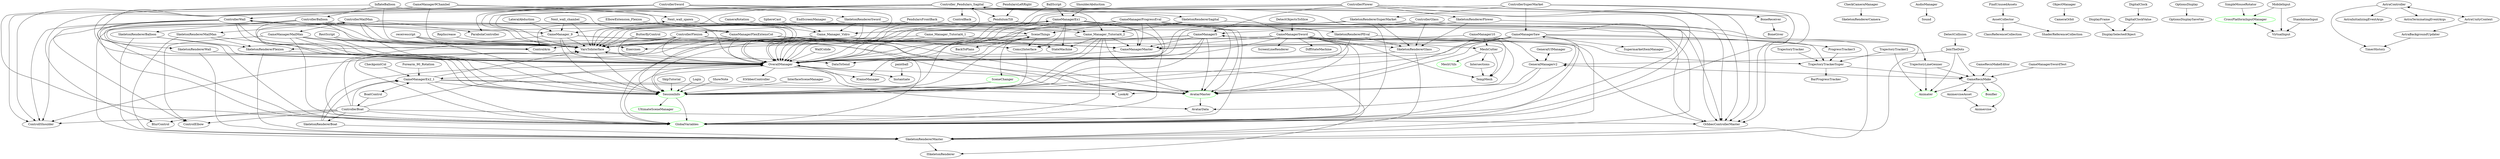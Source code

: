digraph  {
	RepIncrease -> VarsToInterface [key=lol];
SessionInfo [color=green];
VarsToInterface -> SessionInfo [key=lol];
VarsToInterface -> OverallManager [key=lol,
dir=both];
VarsToInterface -> DataToSend [key=lol];
RestScript -> VarsToInterface [key=lol];
RestScript -> SessionInfo [key=lol];
GlobalVariables [color=green];
SessionInfo -> GlobalVariables [key=lol];
UltimateSceneManager [color=green];
SessionInfo -> UltimateSceneManager [key=lol];
SkeletonRendererMailMan -> OverallManager [key=lol];
SkeletonRendererMailMan -> SkeletonRendererFlexion [key=lol];
SkeletonRendererMailMan -> SkeletonRendererMaster [key=lol];
OverallManager -> SessionInfo [key=lol];
OverallManager -> GlobalVariables [key=lol];
OverallManager -> GameManagerEx2_1 [key=lol,
dir=both];
OverallManager -> Instantiate [key=lol];
OverallManager -> AvatarData [key=lol];
OverallManager -> IGameManager [key=lol];
OverallManager -> IOrbbecController [key=lol];
OverallManager -> ISkeletonRenderer [key=lol];
SkeletonRendererFlexion -> OverallManager [key=lol];
SkeletonRendererFlexion -> SkeletonRendererMaster [key=lol];
SkeletonRendererMaster -> ISkeletonRenderer [key=lol];
SkeletonRendererPEval -> OverallManager [key=lol];
SkeletonRendererPEval -> SkeletonRendererMaster [key=lol];
SkeletonRendererPEval -> SkeletonRendererGlass [key=lol];
SkeletonRendererGlass -> OverallManager [key=lol];
SkeletonRendererGlass -> SkeletonRendererMaster [key=lol];
SkeletonRendererSuperMarket -> OverallManager [key=lol];
SkeletonRendererSuperMarket -> SkeletonRendererMaster [key=lol];
SkeletonRendererSuperMarket -> SkeletonRendererGlass [key=lol];
SkeletonRendererSuperMarket -> Game_Manager_Vidro [key=lol];
Game_Manager_Vidro -> VarsToInterface [key=lol];
Game_Manager_Vidro -> SessionInfo [key=lol];
Game_Manager_Vidro -> OverallManager [key=lol];
Game_Manager_Vidro -> GlobalVariables [key=lol];
AvatarMaster [color=green];
Game_Manager_Vidro -> AvatarMaster [key=lol];
SkipTutorial -> SessionInfo [key=lol];
ControllerMailMan -> ParabolaController [key=lol];
ControllerMailMan -> VarsToInterface [key=lol];
ControllerMailMan -> SessionInfo [key=lol];
ControllerMailMan -> SkeletonRendererMailMan [key=lol];
ControllerMailMan -> OverallManager [key=lol];
ControllerMailMan -> GameManagerMailMan [key=lol,
dir=both];
ControllerMailMan -> GlobalVariables [key=lol];
ControllerMailMan -> OrbbecControllerMaster [key=lol];
GameManagerMailMan -> VarsToInterface [key=lol];
GameManagerMailMan -> SessionInfo [key=lol];
GameManagerMailMan -> OverallManager [key=lol];
GameManagerMailMan -> GlobalVariables [key=lol];
GameManagerMailMan -> ControlElbow [key=lol];
GameManagerMailMan -> AvatarMaster [key=lol];
GameManagerMailMan -> GameManagerMaster [key=lol];
ControllerSuperMarket -> OverallManager [key=lol];
ControllerSuperMarket -> SkeletonRendererSuperMarket [key=lol];
ControllerSuperMarket -> GlobalVariables [key=lol];
ControllerSuperMarket -> OrbbecControllerMaster [key=lol];
ControllerSuperMarket -> GameManagerSaw [key=lol];
GameManagerSaw -> VarsToInterface [key=lol];
GameManagerSaw -> SessionInfo [key=lol];
GameManagerSaw -> OverallManager [key=lol];
GameManagerSaw -> GlobalVariables [key=lol];
GameManagerSaw -> AvatarMaster [key=lol];
GameManagerSaw -> GameManagerMaster [key=lol];
GameManagerSaw -> SupermarketItemManager [key=lol,
dir=both];
GameManagerSaw -> ProgressTracker3 [key=lol];
GameManagerSaw -> TrajectoryTrackerSuper [key=lol];
ControllerSword -> ParabolaController [key=lol];
ControllerSword -> VarsToInterface [key=lol];
ControllerSword -> SessionInfo [key=lol];
ControllerSword -> OverallManager [key=lol];
ControllerSword -> GlobalVariables [key=lol];
ControllerSword -> OrbbecControllerMaster [key=lol];
ControllerSword -> SkeletonRendererSword [key=lol];
ControllerSword -> GameManagerSword [key=lol];
SkeletonRendererSword -> OverallManager [key=lol];
SkeletonRendererSword -> SkeletonRendererMaster [key=lol];
SkeletonRendererSword -> SkeletonRendererGlass [key=lol];
SkeletonRendererSword -> Game_Manager_Vidro [key=lol];
GameManagerSword -> VarsToInterface [key=lol];
GameManagerSword -> SessionInfo [key=lol];
GameManagerSword -> OverallManager [key=lol];
GameManagerSword -> GlobalVariables [key=lol];
GameManagerSword -> AvatarMaster [key=lol];
GameManagerSword -> GameManagerMaster [key=lol];
GameManagerSword -> TrajectoryTrackerSuper [key=lol];
GameManagerSword -> MeshCutter [key=lol];
GameManagerSword -> TempMesh [key=lol];
GameManagerSword -> ScreenLineRenderer [key=lol];
GameManagerSword -> DiffStateMachine [key=lol];
GameManagerSword -> TrajectoryLineGenner [key=lol];
DetectCollision -> JoinTheDots [key=lol];
JoinTheDots -> GeneralManagerv2 [key=lol];
JoinTheDots -> GameRecnMake [key=lol];
Animater [color=green];
JoinTheDots -> Animater [key=lol];
EndScreenManager -> VarsToInterface [key=lol];
EndScreenManager -> SceneThings [key=lol];
SceneThings -> VarsToInterface [key=lol];
SceneThings -> SessionInfo [key=lol];
SceneThings -> BackToPlans [key=lol,
dir=both];
SceneThings -> Coms2Interface [key=lol];
SceneThings -> DataToSend [key=lol];
SceneThings -> Exercises [key=lol];
SceneChanger [color=green];
SceneThings -> SceneChanger [key=lol];
AvatarMaster -> OverallManager [key=lol];
AvatarMaster -> AvatarData [key=lol];
GameManagerMaster -> IGameManager [key=lol];
GameManagerProgressEval -> VarsToInterface [key=lol];
GameManagerProgressEval -> SessionInfo [key=lol];
GameManagerProgressEval -> OverallManager [key=lol];
GameManagerProgressEval -> SkeletonRendererPEval [key=lol];
GameManagerProgressEval -> GlobalVariables [key=lol];
GameManagerProgressEval -> SceneThings [key=lol];
GameManagerProgressEval -> AvatarMaster [key=lol];
GameManagerProgressEval -> GameManagerMaster [key=lol];
ProgressTracker3 -> TrajectoryTrackerSuper [key=lol];
TrajectoryTrackerSuper -> BarProgressTracker [key=lol];
TrajectoryTrackerSuper -> GameRecnMake [key=lol];
GeneralUIManager -> GeneralManagerv2 [key=lol,
dir=both];
GeneralManagerv2 -> AvatarMaster [key=lol];
GeneralManagerv2 -> AvatarData [key=lol];
GeneralManagerv2 -> GameRecnMake [key=lol,
dir=both];
Coms2Interface -> SessionInfo [key=lol];
Login -> SessionInfo [key=lol];
receivescript -> VarsToInterface [key=lol];
receivescript -> SessionInfo [key=lol];
receivescript -> Exercises [key=lol];
SceneChanger -> SessionInfo [key=lol];
GameManager10 -> AvatarMaster [key=lol];
GameManager10 -> GameManagerMaster [key=lol];
GameManager10 -> GeneralManagerv2 [key=lol];
GameManager10 -> MeshCutter [key=lol];
GameManager10 -> TempMesh [key=lol];
MeshCutter -> TempMesh [key=lol];
MeshCutter -> Intersections [key=lol];
MeshUtils [color=green];
MeshCutter -> MeshUtils [key=lol];
GameManager5 -> VarsToInterface [key=lol];
GameManager5 -> SessionInfo [key=lol];
GameManager5 -> OverallManager [key=lol];
GameManager5 -> GlobalVariables [key=lol];
GameManager5 -> AvatarMaster [key=lol];
GameManager5 -> GameManagerMaster [key=lol];
GameManager5 -> Coms2Interface [key=lol];
GameManager5 -> LookAt [key=lol,
dir=both];
GameManager9Chambel -> VarsToInterface [key=lol];
GameManager9Chambel -> OverallManager [key=lol];
GameManager9Chambel -> Next_wall_spawn [key=lol];
GameManager9Chambel -> ControllerWall [key=lol];
Next_wall_spawn -> OverallManager [key=lol];
Next_wall_spawn -> GameManager_9 [key=lol,
dir=both];
ControllerWall -> VarsToInterface [key=lol];
ControllerWall -> OverallManager [key=lol];
ControllerWall -> GlobalVariables [key=lol];
ControllerWall -> OrbbecControllerMaster [key=lol];
ControllerWall -> ControlElbow [key=lol];
ControllerWall -> GameManager_9 [key=lol,
dir=both];
ControllerWall -> ControlArm [key=lol];
ControllerWall -> ControllShoulder [key=lol];
ControllerWall -> SkeletonRendererWall [key=lol];
GameManagerEx1 -> VarsToInterface [key=lol];
GameManagerEx1 -> SessionInfo [key=lol];
GameManagerEx1 -> OverallManager [key=lol];
GameManagerEx1 -> GlobalVariables [key=lol];
GameManagerEx1 -> AvatarMaster [key=lol];
GameManagerEx1 -> GameManagerMaster [key=lol];
GameManagerEx1 -> Coms2Interface [key=lol];
GameManagerEx1 -> ControllerFlexion [key=lol,
dir=both];
GameManagerEx1 -> StateMachine [key=lol];
ControllerFlexion -> VarsToInterface [key=lol];
ControllerFlexion -> OverallManager [key=lol];
ControllerFlexion -> SkeletonRendererFlexion [key=lol];
ControllerFlexion -> GlobalVariables [key=lol];
ControllerFlexion -> OrbbecControllerMaster [key=lol];
ControllerFlexion -> ControlArm [key=lol];
ControllerFlexion -> ControllShoulder [key=lol];
GameManagerEx2_1 -> VarsToInterface [key=lol];
GameManagerEx2_1 -> SessionInfo [key=lol];
GameManagerEx2_1 -> GlobalVariables [key=lol];
GameManagerEx2_1 -> AvatarMaster [key=lol];
GameManagerEx2_1 -> LookAt [key=lol];
GameManagerEx2_1 -> BoatControl [key=lol,
dir=both];
BoatControl -> ControllerBoat [key=lol];
GameManagerFlexExtensCot -> VarsToInterface [key=lol];
GameManagerFlexExtensCot -> SessionInfo [key=lol];
GameManagerFlexExtensCot -> OverallManager [key=lol];
GameManagerFlexExtensCot -> GlobalVariables [key=lol];
GameManagerFlexExtensCot -> AvatarMaster [key=lol];
GameManagerFlexExtensCot -> GameManagerMaster [key=lol];
GameManagerFlexExtensCot -> Coms2Interface [key=lol];
GameManager_9 -> VarsToInterface [key=lol];
GameManager_9 -> SessionInfo [key=lol];
GameManager_9 -> OverallManager [key=lol];
GameManager_9 -> GlobalVariables [key=lol];
GameManager_9 -> AvatarMaster [key=lol];
GameManager_9 -> GameManagerMaster [key=lol];
Game_Manager_Tutorial4_1 -> VarsToInterface [key=lol];
Game_Manager_Tutorial4_1 -> OverallManager [key=lol];
Game_Manager_Tutorial4_1 -> StateMachine [key=lol];
Game_Manager_Tutorial4_2 -> VarsToInterface [key=lol];
Game_Manager_Tutorial4_2 -> SessionInfo [key=lol];
Game_Manager_Tutorial4_2 -> OverallManager [key=lol];
Game_Manager_Tutorial4_2 -> GlobalVariables [key=lol];
Game_Manager_Tutorial4_2 -> AvatarMaster [key=lol];
Game_Manager_Tutorial4_2 -> GameManagerMaster [key=lol];
Game_Manager_Tutorial4_2 -> StateMachine [key=lol];
BallScript -> OverallManager [key=lol];
BallScript -> GameManagerEx1 [key=lol];
ControllerBoat -> VarsToInterface [key=lol];
ControllerBoat -> OverallManager [key=lol];
ControllerBoat -> GlobalVariables [key=lol];
ControllerBoat -> OrbbecControllerMaster [key=lol];
ControllerBoat -> ControlElbow [key=lol];
ControllerBoat -> GameManagerEx2_1 [key=lol];
ControllerBoat -> ControllShoulder [key=lol];
ControllerBoat -> BlurControl [key=lol];
ControllerBoat -> SkeletonRendererBoat [key=lol];
ButterflyControl -> VarsToInterface [key=lol];
ButterflyControl -> OverallManager [key=lol];
CameraRotation -> Game_Manager_Vidro [key=lol];
CheckCameraManager -> SkeletonRendererCamera [key=lol];
CheckpointCol -> GameManagerEx2_1 [key=lol];
Controller_Pendulars_Sagital -> VarsToInterface [key=lol];
Controller_Pendulars_Sagital -> OverallManager [key=lol];
Controller_Pendulars_Sagital -> GlobalVariables [key=lol];
Controller_Pendulars_Sagital -> OrbbecControllerMaster [key=lol];
Controller_Pendulars_Sagital -> Game_Manager_Tutorial4_2 [key=lol];
Controller_Pendulars_Sagital -> PendulumTilt [key=lol,
dir=both];
Controller_Pendulars_Sagital -> ControlArm [key=lol];
Controller_Pendulars_Sagital -> ControlBack [key=lol];
Controller_Pendulars_Sagital -> ControllShoulder [key=lol];
Controller_Pendulars_Sagital -> SkeletonRendererSagital [key=lol,
dir=both];
Controller_Pendulars_Sagital -> BlurControl [key=lol];
PendulumTilt -> VarsToInterface [key=lol];
PendulumTilt -> OverallManager [key=lol];
PendulumTilt -> Game_Manager_Tutorial4_2 [key=lol];
SkeletonRendererSagital -> OverallManager [key=lol];
SkeletonRendererSagital -> SkeletonRendererMaster [key=lol];
SkeletonRendererSagital -> Game_Manager_Tutorial4_2 [key=lol];
InflateBalloon -> VarsToInterface [key=lol];
InflateBalloon -> SessionInfo [key=lol];
InflateBalloon -> OverallManager [key=lol];
InflateBalloon -> GameManagerFlexExtensCot [key=lol];
InflateBalloon -> ControllerBalloon [key=lol];
ControllerBalloon -> VarsToInterface [key=lol];
ControllerBalloon -> OverallManager [key=lol];
ControllerBalloon -> GlobalVariables [key=lol];
ControllerBalloon -> OrbbecControllerMaster [key=lol];
ControllerBalloon -> GameManagerFlexExtensCot [key=lol];
ControllerBalloon -> ControlArm [key=lol];
ControllerBalloon -> ControllShoulder [key=lol];
ControllerBalloon -> SkeletonRendererBalloon [key=lol];
Next_wall_chambel -> VarsToInterface [key=lol];
Next_wall_chambel -> OverallManager [key=lol];
Next_wall_chambel -> GameManager_9 [key=lol];
paintball -> Instantiate [key=lol];
ShowNote -> SessionInfo [key=lol];
SphereCast -> Game_Manager_Vidro [key=lol];
WallColide -> OverallManager [key=lol];
ElbowExtension_Flexion -> GameManagerFlexExtensCot [key=lol];
Forearm_90_Rotation -> GameManagerEx2_1 [key=lol];
LateralAbduction -> GameManager_9 [key=lol];
PendularsFrontBack -> VarsToInterface [key=lol];
PendularsFrontBack -> OverallManager [key=lol];
PendularsFrontBack -> Game_Manager_Tutorial4_2 [key=lol];
PendularsLeftRight -> PendulumTilt [key=lol];
ShoulderAbduction -> GameManagerEx1 [key=lol];
AudioManager -> Sound [key=lol];
InterfaceSceneManager -> SessionInfo [key=lol];
SkeletonRendererBoat -> OverallManager [key=lol];
SkeletonRendererBoat -> SkeletonRendererMaster [key=lol];
SkeletonRendererBoat -> GameManagerEx2_1 [key=lol];
BoneReceiver -> BoneGiver [key=lol];
SkeletonRendererBalloon -> OverallManager [key=lol];
SkeletonRendererBalloon -> SkeletonRendererFlexion [key=lol];
SkeletonRendererBalloon -> SkeletonRendererMaster [key=lol];
ControllerFlower -> VarsToInterface [key=lol];
ControllerFlower -> OverallManager [key=lol];
ControllerFlower -> GlobalVariables [key=lol];
ControllerFlower -> OrbbecControllerMaster [key=lol];
ControllerFlower -> GameManager5 [key=lol];
ControllerFlower -> ControllShoulder [key=lol];
ControllerFlower -> BoneReceiver [key=lol];
ControllerFlower -> SkeletonRendererFlower [key=lol];
SkeletonRendererFlower -> OverallManager [key=lol];
SkeletonRendererFlower -> SkeletonRendererMaster [key=lol];
SkeletonRendererFlower -> SkeletonRendererGlass [key=lol];
SkeletonRendererFlower -> GameManager5 [key=lol];
SkeletonRendererWall -> OverallManager [key=lol];
SkeletonRendererWall -> SkeletonRendererMaster [key=lol];
ControllerGlass -> OverallManager [key=lol];
ControllerGlass -> SkeletonRendererGlass [key=lol];
ControllerGlass -> Game_Manager_Vidro [key=lol];
ControllerGlass -> GlobalVariables [key=lol];
ControllerGlass -> OrbbecControllerMaster [key=lol];
AssetCollector -> ClassReferenceCollection [key=lol];
AssetCollector -> ShaderReferenceCollection [key=lol];
FindUnusedAssets -> AssetCollector [key=lol];
DetectObjectsToSlice -> GameManagerSword [key=lol];
TrajectoryLineGenner -> GameRecnMake [key=lol];
TrajectoryLineGenner -> Animater [key=lol];
GameManagerSwordTest -> GameRecnMake [key=lol];
GameRecnMake -> Animercise [key=lol];
GameRecnMake -> AnimerciseAsset [key=lol];
GameRecnMake -> Animater [key=lol];
Bonifier [color=green];
GameRecnMake -> Bonifier [key=lol];
ObjectManager -> CameraOrbit [key=lol];
Intersections -> TempMesh [key=lol];
AnimerciseAsset -> Animercise [key=lol];
GameRecnMakeEditor -> GameRecnMake [key=lol];
TrajectoryTracker -> TrajectoryTrackerSuper [key=lol];
TrajectoryTracker2 -> TrajectoryTrackerSuper [key=lol];
TrajectoryTracker2 -> Animater [key=lol];
DisplayFrame -> DisplaySelectedObject [key=lol];
OptionsDisplay -> OptionsDisplaySaveVar [key=lol];
DigitalClock -> DigitalClockValue [key=lol];
DigitalClockValue -> DisplaySelectedObject [key=lol];
CrossPlatformInputManager [color=green];
CrossPlatformInputManager -> VirtualInput [key=lol,
dir=both];
MobileInput -> CrossPlatformInputManager [key=lol];
MobileInput -> VirtualInput [key=lol];
StandaloneInput -> VirtualInput [key=lol];
SimpleMouseRotator -> CrossPlatformInputManager [key=lol];
AstraBackgroundUpdater -> TimerHistory [key=lol];
AstraController -> TimerHistory [key=lol];
AstraController -> AstraInitializingEventArgs [key=lol];
AstraController -> AstraTerminatingEventArgs [key=lol];
AstraController -> AstraUnityContext [key=lol,
dir=both];
AstraUnityContext -> AstraBackgroundUpdater [key=lol];
}
